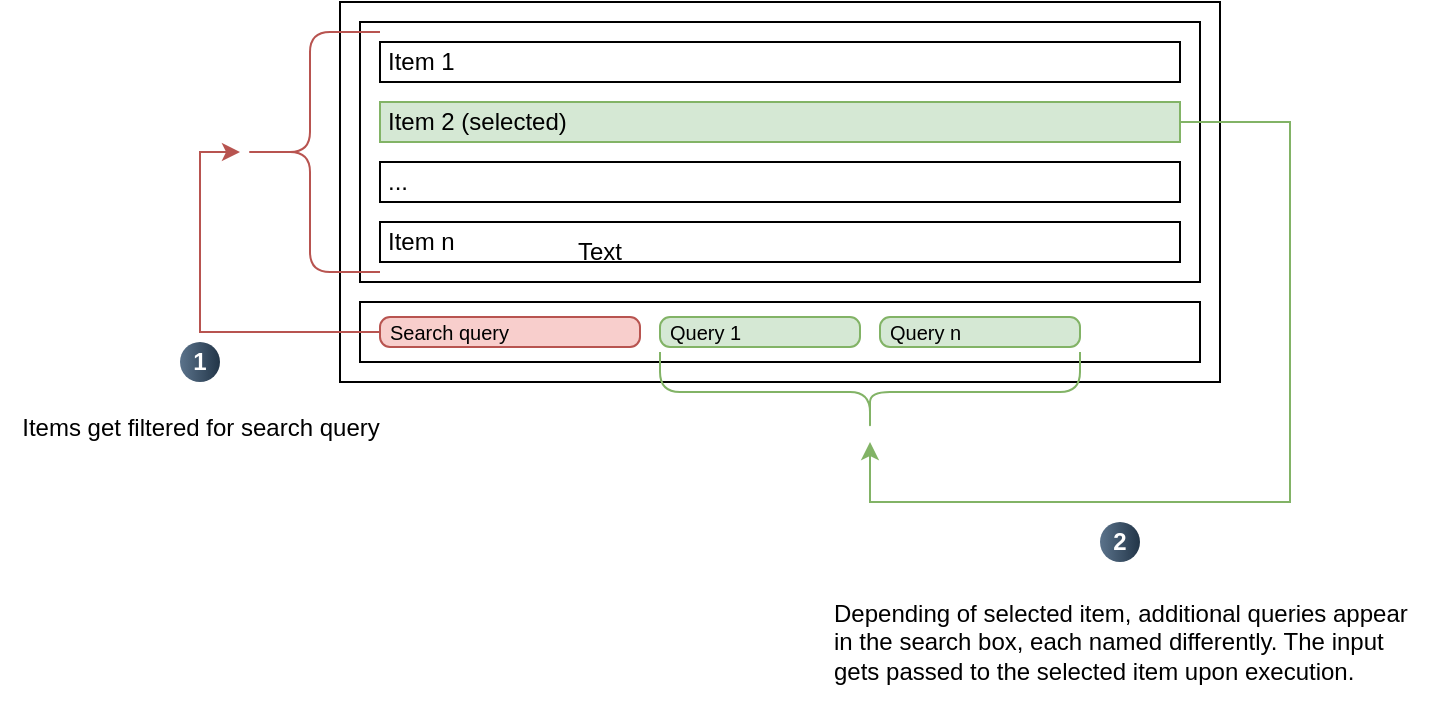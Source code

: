 <mxfile version="26.0.9">
  <diagram name="Page-1" id="BC59hc5BkVTK5PxaZQ-D">
    <mxGraphModel dx="1180" dy="863" grid="1" gridSize="10" guides="1" tooltips="1" connect="1" arrows="1" fold="1" page="1" pageScale="1" pageWidth="850" pageHeight="1100" math="0" shadow="0">
      <root>
        <mxCell id="0" />
        <mxCell id="1" parent="0" />
        <mxCell id="Bj4x6tohi45kmD-jGeYT-1" value="" style="rounded=0;whiteSpace=wrap;html=1;" vertex="1" parent="1">
          <mxGeometry x="240" y="410" width="440" height="190" as="geometry" />
        </mxCell>
        <mxCell id="Bj4x6tohi45kmD-jGeYT-2" value="" style="rounded=0;whiteSpace=wrap;html=1;" vertex="1" parent="1">
          <mxGeometry x="250" y="560" width="420" height="30" as="geometry" />
        </mxCell>
        <mxCell id="Bj4x6tohi45kmD-jGeYT-26" style="edgeStyle=orthogonalEdgeStyle;rounded=0;orthogonalLoop=1;jettySize=auto;html=1;fillColor=#f8cecc;strokeColor=#b85450;" edge="1" parent="1" source="Bj4x6tohi45kmD-jGeYT-5" target="Bj4x6tohi45kmD-jGeYT-23">
          <mxGeometry relative="1" as="geometry">
            <mxPoint x="150" y="470" as="targetPoint" />
            <Array as="points">
              <mxPoint x="170" y="575" />
              <mxPoint x="170" y="485" />
            </Array>
          </mxGeometry>
        </mxCell>
        <mxCell id="Bj4x6tohi45kmD-jGeYT-5" value="Search query" style="html=1;shadow=0;dashed=0;shape=mxgraph.bootstrap.rrect;rSize=5;html=1;whiteSpace=wrap;align=left;spacingLeft=5;spacing=0;fontSize=10;verticalAlign=middle;fillColor=#f8cecc;strokeColor=#b85450;" vertex="1" parent="1">
          <mxGeometry x="260" y="567.5" width="130" height="15" as="geometry" />
        </mxCell>
        <mxCell id="Bj4x6tohi45kmD-jGeYT-15" value="Query 1" style="html=1;shadow=0;dashed=0;shape=mxgraph.bootstrap.rrect;rSize=5;html=1;whiteSpace=wrap;align=left;spacingLeft=5;spacing=0;fontSize=10;verticalAlign=middle;fillColor=#d5e8d4;strokeColor=#82b366;" vertex="1" parent="1">
          <mxGeometry x="400" y="567.5" width="100" height="15" as="geometry" />
        </mxCell>
        <mxCell id="Bj4x6tohi45kmD-jGeYT-16" value="Query n" style="html=1;shadow=0;dashed=0;shape=mxgraph.bootstrap.rrect;rSize=5;html=1;whiteSpace=wrap;align=left;spacingLeft=5;spacing=0;fontSize=10;verticalAlign=middle;fillColor=#d5e8d4;strokeColor=#82b366;" vertex="1" parent="1">
          <mxGeometry x="510" y="567.5" width="100" height="15" as="geometry" />
        </mxCell>
        <mxCell id="Bj4x6tohi45kmD-jGeYT-17" value="" style="rounded=0;whiteSpace=wrap;html=1;align=left;verticalAlign=top;" vertex="1" parent="1">
          <mxGeometry x="250" y="420" width="420" height="130" as="geometry" />
        </mxCell>
        <mxCell id="Bj4x6tohi45kmD-jGeYT-19" value="Item 1" style="rounded=0;whiteSpace=wrap;html=1;align=left;spacingLeft=2;" vertex="1" parent="1">
          <mxGeometry x="260" y="430" width="400" height="20" as="geometry" />
        </mxCell>
        <mxCell id="Bj4x6tohi45kmD-jGeYT-28" style="edgeStyle=orthogonalEdgeStyle;rounded=0;orthogonalLoop=1;jettySize=auto;html=1;exitX=1;exitY=0.5;exitDx=0;exitDy=0;fillColor=#d5e8d4;strokeColor=#82b366;" edge="1" parent="1" source="Bj4x6tohi45kmD-jGeYT-20">
          <mxGeometry relative="1" as="geometry">
            <mxPoint x="505" y="630" as="targetPoint" />
            <mxPoint x="665" y="470" as="sourcePoint" />
            <Array as="points">
              <mxPoint x="715" y="470" />
              <mxPoint x="715" y="660" />
              <mxPoint x="505" y="660" />
            </Array>
          </mxGeometry>
        </mxCell>
        <mxCell id="Bj4x6tohi45kmD-jGeYT-20" value="Item 2 (selected)" style="rounded=0;whiteSpace=wrap;html=1;align=left;spacingLeft=2;fillColor=#d5e8d4;strokeColor=#82b366;" vertex="1" parent="1">
          <mxGeometry x="260" y="460" width="400" height="20" as="geometry" />
        </mxCell>
        <mxCell id="Bj4x6tohi45kmD-jGeYT-21" value="..." style="rounded=0;whiteSpace=wrap;html=1;align=left;spacingLeft=2;" vertex="1" parent="1">
          <mxGeometry x="260" y="490" width="400" height="20" as="geometry" />
        </mxCell>
        <mxCell id="Bj4x6tohi45kmD-jGeYT-22" value="Item n" style="rounded=0;whiteSpace=wrap;html=1;align=left;spacingLeft=2;" vertex="1" parent="1">
          <mxGeometry x="260" y="520" width="400" height="20" as="geometry" />
        </mxCell>
        <mxCell id="Bj4x6tohi45kmD-jGeYT-23" value="" style="shape=curlyBracket;whiteSpace=wrap;html=1;rounded=1;labelPosition=left;verticalLabelPosition=middle;align=right;verticalAlign=middle;fillColor=#f8cecc;strokeColor=#b85450;" vertex="1" parent="1">
          <mxGeometry x="190" y="425" width="70" height="120" as="geometry" />
        </mxCell>
        <mxCell id="Bj4x6tohi45kmD-jGeYT-27" value="" style="shape=curlyBracket;whiteSpace=wrap;html=1;rounded=1;labelPosition=left;verticalLabelPosition=middle;align=right;verticalAlign=middle;fillColor=#d5e8d4;strokeColor=#82b366;rotation=-90;" vertex="1" parent="1">
          <mxGeometry x="485" y="500" width="40" height="210" as="geometry" />
        </mxCell>
        <mxCell id="Bj4x6tohi45kmD-jGeYT-29" value="1" style="ellipse;whiteSpace=wrap;html=1;aspect=fixed;rotation=0;gradientColor=#223548;strokeColor=none;gradientDirection=east;fillColor=#5b738b;rounded=0;pointerEvents=0;fontFamily=Helvetica;fontSize=12;fontColor=#FFFFFF;spacingTop=4;spacingBottom=4;spacingLeft=4;spacingRight=4;points=[];fontStyle=1" vertex="1" parent="1">
          <mxGeometry x="160" y="580" width="20" height="20" as="geometry" />
        </mxCell>
        <mxCell id="Bj4x6tohi45kmD-jGeYT-32" value="2" style="ellipse;whiteSpace=wrap;html=1;aspect=fixed;rotation=0;gradientColor=#223548;strokeColor=none;gradientDirection=east;fillColor=#5b738b;rounded=0;pointerEvents=0;fontFamily=Helvetica;fontSize=12;fontColor=#FFFFFF;spacingTop=4;spacingBottom=4;spacingLeft=4;spacingRight=4;points=[];fontStyle=1" vertex="1" parent="1">
          <mxGeometry x="620" y="670" width="20" height="20" as="geometry" />
        </mxCell>
        <mxCell id="Bj4x6tohi45kmD-jGeYT-33" value="Text" style="text;html=1;align=center;verticalAlign=middle;whiteSpace=wrap;rounded=0;" vertex="1" parent="1">
          <mxGeometry x="340" y="520" width="60" height="30" as="geometry" />
        </mxCell>
        <mxCell id="Bj4x6tohi45kmD-jGeYT-34" value="Items get filtered for search query" style="text;html=1;align=center;verticalAlign=middle;resizable=0;points=[];autosize=1;strokeColor=none;fillColor=none;" vertex="1" parent="1">
          <mxGeometry x="70" y="608" width="200" height="30" as="geometry" />
        </mxCell>
        <mxCell id="Bj4x6tohi45kmD-jGeYT-35" value="Depending of selected item, additional queries appear&lt;div&gt;in the search box, each named differently. The input&amp;nbsp;&lt;/div&gt;&lt;div&gt;gets passed to the selected item upon execution.&lt;/div&gt;" style="text;html=1;align=left;verticalAlign=middle;resizable=0;points=[];autosize=1;strokeColor=none;fillColor=none;" vertex="1" parent="1">
          <mxGeometry x="485" y="700" width="310" height="60" as="geometry" />
        </mxCell>
      </root>
    </mxGraphModel>
  </diagram>
</mxfile>
